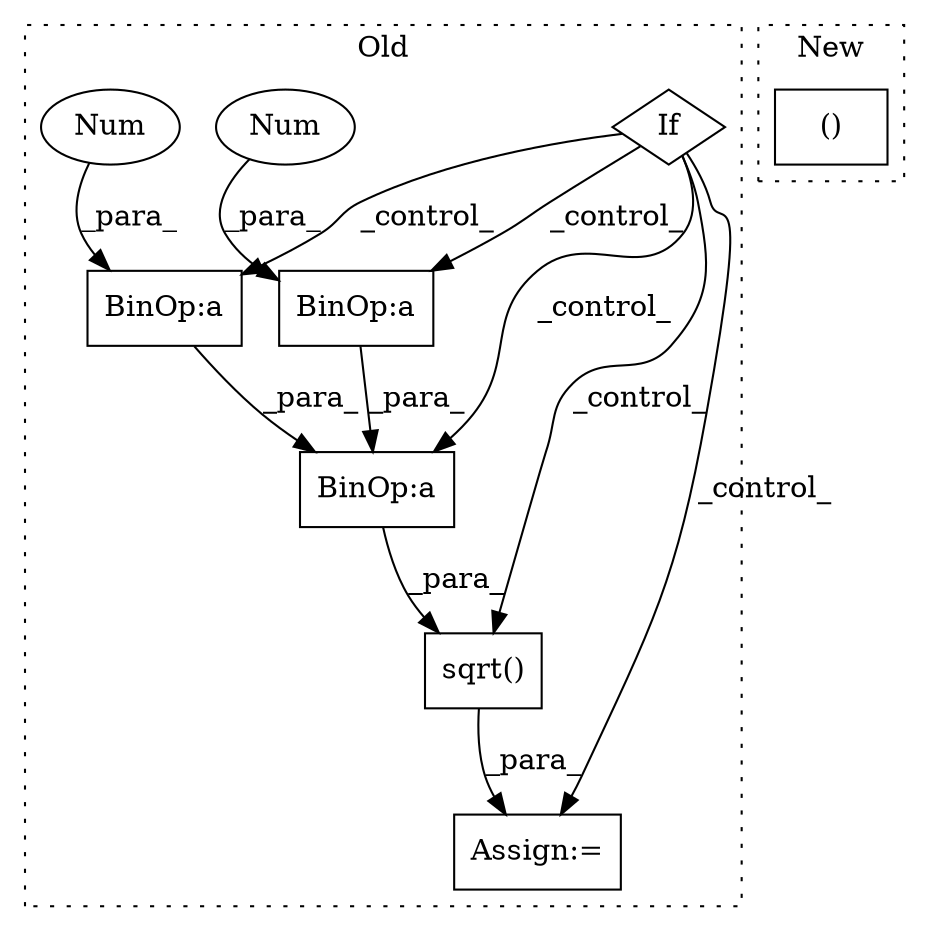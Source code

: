 digraph G {
subgraph cluster0 {
1 [label="sqrt()" a="75" s="1741,1889" l="8,1" shape="box"];
3 [label="Assign:=" a="68" s="1738" l="3" shape="box"];
4 [label="BinOp:a" a="82" s="1861" l="3" shape="box"];
5 [label="Num" a="76" s="1860" l="1" shape="ellipse"];
6 [label="BinOp:a" a="82" s="1764" l="37" shape="box"];
7 [label="BinOp:a" a="82" s="1832" l="2" shape="box"];
8 [label="Num" a="76" s="1834" l="1" shape="ellipse"];
9 [label="If" a="96" s="1031" l="3" shape="diamond"];
label = "Old";
style="dotted";
}
subgraph cluster1 {
2 [label="()" a="54" s="2245" l="11" shape="box"];
label = "New";
style="dotted";
}
1 -> 3 [label="_para_"];
4 -> 6 [label="_para_"];
5 -> 4 [label="_para_"];
6 -> 1 [label="_para_"];
7 -> 6 [label="_para_"];
8 -> 7 [label="_para_"];
9 -> 1 [label="_control_"];
9 -> 3 [label="_control_"];
9 -> 6 [label="_control_"];
9 -> 4 [label="_control_"];
9 -> 7 [label="_control_"];
}